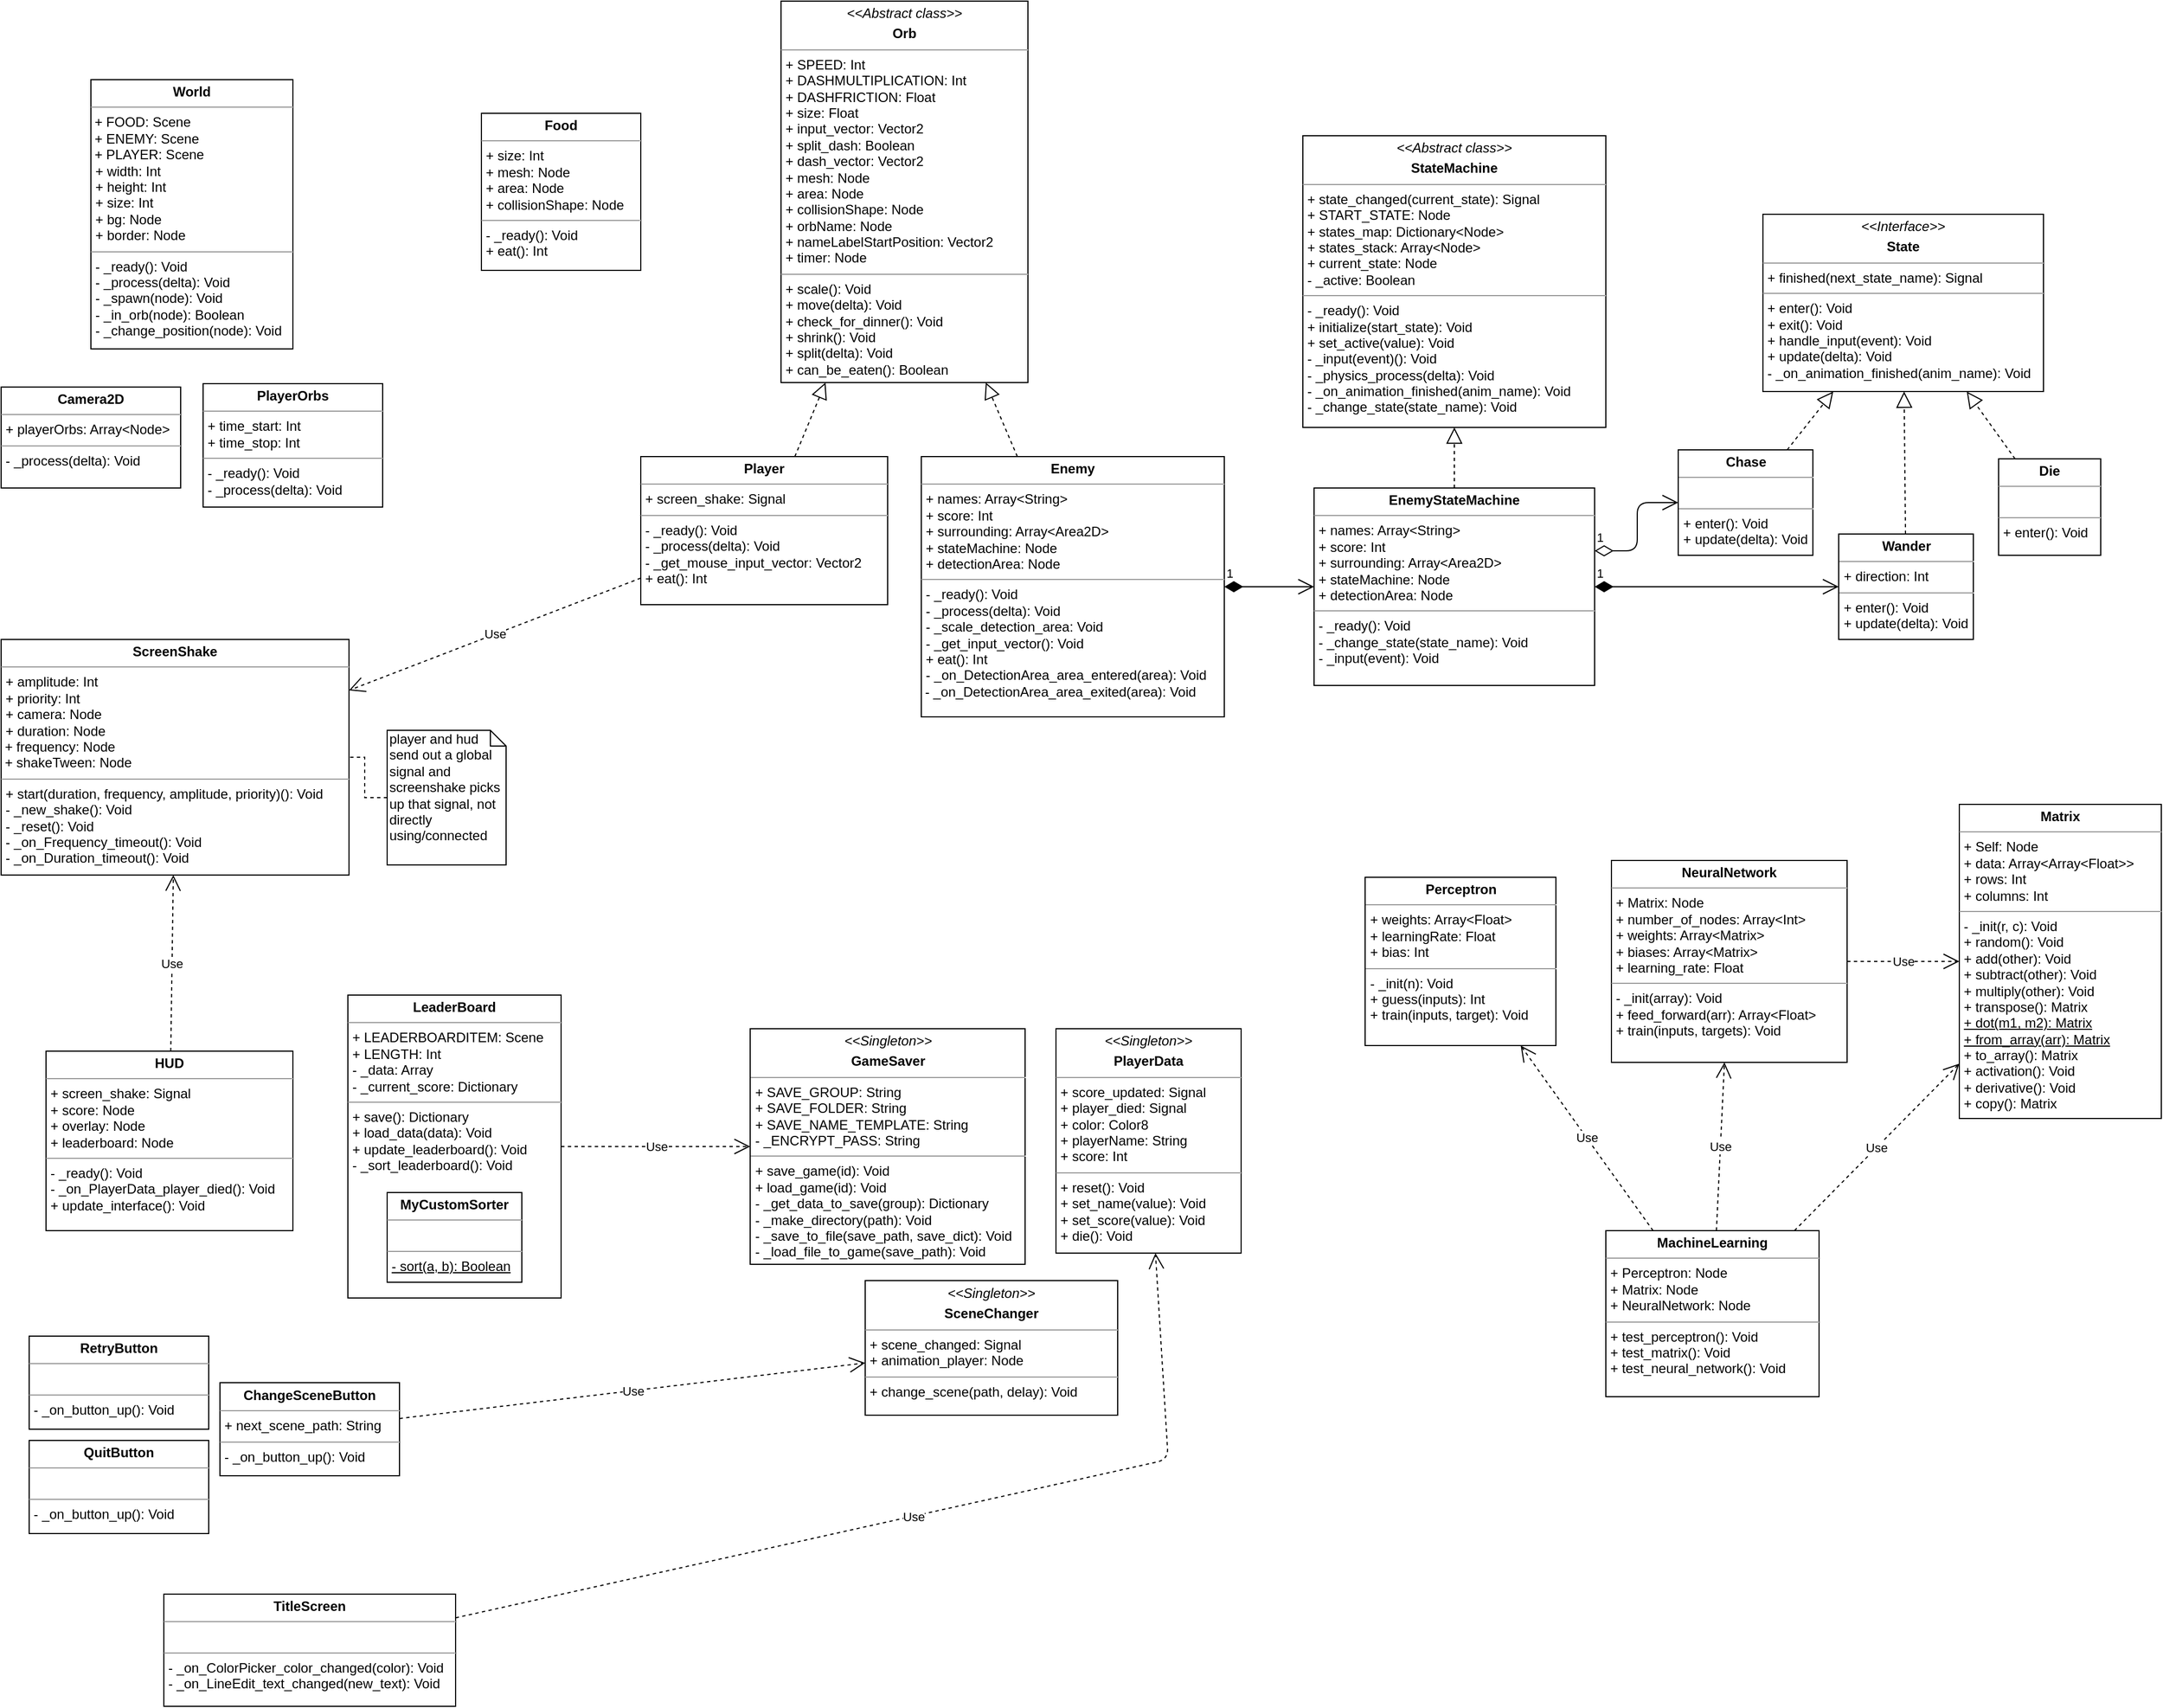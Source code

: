 <mxfile version="12.2.2" type="device" pages="1"><diagram id="IN8xZFgwWTPJolqiXsNU" name="Page-1"><mxGraphModel dx="2277" dy="1347" grid="1" gridSize="10" guides="1" tooltips="1" connect="1" arrows="1" fold="1" page="1" pageScale="1" pageWidth="1169" pageHeight="827" math="0" shadow="0"><root><mxCell id="0"/><mxCell id="1" parent="0"/><mxCell id="tmH1MmH52eTB739mXCT8-19" value="&lt;p style=&quot;margin: 0px ; margin-top: 4px ; text-align: center&quot;&gt;&lt;i&gt;&amp;lt;&amp;lt;Abstract class&amp;gt;&amp;gt;&lt;/i&gt;&lt;b&gt;&lt;br&gt;&lt;/b&gt;&lt;/p&gt;&lt;p style=&quot;margin: 0px ; margin-top: 4px ; text-align: center&quot;&gt;&lt;b&gt;Orb&lt;/b&gt;&lt;/p&gt;&lt;hr size=&quot;1&quot;&gt;&lt;p style=&quot;margin: 0px ; margin-left: 4px&quot;&gt;+ SPEED: Int&lt;/p&gt;&lt;p style=&quot;margin: 0px ; margin-left: 4px&quot;&gt;+ DASHMULTIPLICATION: Int&lt;br&gt;&lt;/p&gt;&lt;p style=&quot;margin: 0px ; margin-left: 4px&quot;&gt;+ DASHFRICTION: Float&lt;br&gt;&lt;/p&gt;&lt;p style=&quot;margin: 0px ; margin-left: 4px&quot;&gt;+ size: Float&lt;br&gt;&lt;/p&gt;&lt;p style=&quot;margin: 0px ; margin-left: 4px&quot;&gt;+ input_vector: Vector2&lt;br&gt;&lt;/p&gt;&lt;p style=&quot;margin: 0px ; margin-left: 4px&quot;&gt;+ split_dash: Boolean&lt;br&gt;&lt;/p&gt;&lt;p style=&quot;margin: 0px ; margin-left: 4px&quot;&gt;+ dash_vector: Vector2&lt;/p&gt;&lt;p style=&quot;margin: 0px ; margin-left: 4px&quot;&gt;&lt;span&gt;+ mesh: Node&lt;/span&gt;&lt;/p&gt;&lt;p style=&quot;margin: 0px ; margin-left: 4px&quot;&gt;+ area: Node&lt;span&gt;&lt;br&gt;&lt;/span&gt;&lt;/p&gt;&lt;p style=&quot;margin: 0px ; margin-left: 4px&quot;&gt;+ collisionShape: Node&lt;br&gt;&lt;/p&gt;&lt;p style=&quot;margin: 0px ; margin-left: 4px&quot;&gt;+ orbName: Node&lt;br&gt;&lt;/p&gt;&lt;p style=&quot;margin: 0px ; margin-left: 4px&quot;&gt;+ nameLabelStartPosition: Vector2&lt;br&gt;&lt;/p&gt;&lt;p style=&quot;margin: 0px ; margin-left: 4px&quot;&gt;+ timer: Node&lt;/p&gt;&lt;hr size=&quot;1&quot;&gt;&lt;p style=&quot;margin: 0px ; margin-left: 4px&quot;&gt;+ scale(): Void&lt;/p&gt;&lt;p style=&quot;margin: 0px ; margin-left: 4px&quot;&gt;+ move(delta): Void&lt;br&gt;&lt;/p&gt;&lt;p style=&quot;margin: 0px ; margin-left: 4px&quot;&gt;+ check_for_dinner(): Void&lt;br&gt;&lt;/p&gt;&lt;p style=&quot;margin: 0px ; margin-left: 4px&quot;&gt;+ shrink(): Void&lt;br&gt;&lt;/p&gt;&lt;p style=&quot;margin: 0px ; margin-left: 4px&quot;&gt;+ split(delta): Void&lt;br&gt;&lt;/p&gt;&lt;p style=&quot;margin: 0px ; margin-left: 4px&quot;&gt;+ can_be_eaten(): Boolean&lt;br&gt;&lt;/p&gt;" style="verticalAlign=top;align=left;overflow=fill;fontSize=12;fontFamily=Helvetica;html=1;fillColor=#ffffff;" vertex="1" parent="1"><mxGeometry x="725" y="40" width="220" height="340" as="geometry"/></mxCell><mxCell id="tmH1MmH52eTB739mXCT8-20" value="&lt;p style=&quot;margin: 0px ; margin-top: 4px ; text-align: center&quot;&gt;&lt;b&gt;Enemy&lt;/b&gt;&lt;/p&gt;&lt;hr size=&quot;1&quot;&gt;&lt;p style=&quot;margin: 0px ; margin-left: 4px&quot;&gt;+ names: Array&amp;lt;String&amp;gt;&lt;/p&gt;&lt;p style=&quot;margin: 0px ; margin-left: 4px&quot;&gt;+ score: Int&lt;/p&gt;&lt;p style=&quot;margin: 0px ; margin-left: 4px&quot;&gt;+ surrounding: Array&amp;lt;Area2D&amp;gt;&lt;/p&gt;&lt;p style=&quot;margin: 0px ; margin-left: 4px&quot;&gt;+ stateMachine: Node&lt;/p&gt;&lt;p style=&quot;margin: 0px ; margin-left: 4px&quot;&gt;+ detectionArea: Node&lt;/p&gt;&lt;hr size=&quot;1&quot;&gt;&lt;p style=&quot;margin: 0px 0px 0px 4px&quot;&gt;- _ready(): Void&lt;/p&gt;&lt;p style=&quot;margin: 0px 0px 0px 4px&quot;&gt;- _process(delta): Void&lt;/p&gt;&lt;p style=&quot;margin: 0px 0px 0px 4px&quot;&gt;-&amp;nbsp;_scale_detection_area: Void&lt;/p&gt;&lt;p style=&quot;margin: 0px 0px 0px 4px&quot;&gt;- _get_input_vector(): Void&lt;/p&gt;&lt;p style=&quot;margin: 0px 0px 0px 4px&quot;&gt;+ eat(): Int&lt;br&gt;&lt;/p&gt;&lt;p style=&quot;margin: 0px 0px 0px 4px&quot;&gt;-&amp;nbsp;_on_DetectionArea_area_entered(area): Void&lt;/p&gt;&amp;nbsp;-&amp;nbsp;_on_DetectionArea_area_exited(area): Void" style="verticalAlign=top;align=left;overflow=fill;fontSize=12;fontFamily=Helvetica;html=1;fillColor=#ffffff;" vertex="1" parent="1"><mxGeometry x="850" y="446" width="270" height="232" as="geometry"/></mxCell><mxCell id="tmH1MmH52eTB739mXCT8-21" value="&lt;p style=&quot;margin: 0px ; margin-top: 4px ; text-align: center&quot;&gt;&lt;b&gt;Player&lt;/b&gt;&lt;/p&gt;&lt;hr size=&quot;1&quot;&gt;&lt;p style=&quot;margin: 0px ; margin-left: 4px&quot;&gt;+ screen_shake: Signal&lt;br&gt;&lt;/p&gt;&lt;hr size=&quot;1&quot;&gt;&lt;p style=&quot;margin: 0px 0px 0px 4px&quot;&gt;- _ready(): Void&lt;/p&gt;&lt;p style=&quot;margin: 0px 0px 0px 4px&quot;&gt;- _process(delta): Void&lt;/p&gt;&lt;p style=&quot;margin: 0px 0px 0px 4px&quot;&gt;-&amp;nbsp;_get_mouse_input_vector: Vector2&lt;/p&gt;&lt;p style=&quot;margin: 0px 0px 0px 4px&quot;&gt;+ eat(): Int&lt;/p&gt;" style="verticalAlign=top;align=left;overflow=fill;fontSize=12;fontFamily=Helvetica;html=1;fillColor=#ffffff;" vertex="1" parent="1"><mxGeometry x="600" y="446" width="220" height="132" as="geometry"/></mxCell><mxCell id="tmH1MmH52eTB739mXCT8-22" value="&lt;p style=&quot;margin: 0px ; margin-top: 4px ; text-align: center&quot;&gt;&lt;b&gt;PlayerOrbs&lt;/b&gt;&lt;/p&gt;&lt;hr size=&quot;1&quot;&gt;&lt;p style=&quot;margin: 0px ; margin-left: 4px&quot;&gt;+ time_start: Int&lt;/p&gt;&lt;p style=&quot;margin: 0px ; margin-left: 4px&quot;&gt;+ time_stop: Int&lt;br&gt;&lt;/p&gt;&lt;hr size=&quot;1&quot;&gt;&lt;p style=&quot;margin: 0px 0px 0px 4px&quot;&gt;- _ready(): Void&lt;/p&gt;&lt;p style=&quot;margin: 0px 0px 0px 4px&quot;&gt;- _process(delta): Void&lt;/p&gt;" style="verticalAlign=top;align=left;overflow=fill;fontSize=12;fontFamily=Helvetica;html=1;fillColor=#ffffff;" vertex="1" parent="1"><mxGeometry x="210" y="381" width="160" height="110" as="geometry"/></mxCell><mxCell id="tmH1MmH52eTB739mXCT8-23" value="&lt;p style=&quot;margin: 0px ; margin-top: 4px ; text-align: center&quot;&gt;&lt;b&gt;World&lt;/b&gt;&lt;/p&gt;&lt;hr size=&quot;1&quot;&gt;&amp;nbsp;+ FOOD: Scene&lt;br&gt;&amp;nbsp;+ ENEMY: Scene&lt;br&gt;&amp;nbsp;+ PLAYER: Scene&lt;br&gt;&lt;p style=&quot;margin: 0px ; margin-left: 4px&quot;&gt;+ width: Int&lt;/p&gt;&lt;p style=&quot;margin: 0px ; margin-left: 4px&quot;&gt;+ height: Int&lt;br&gt;&lt;/p&gt;&lt;p style=&quot;margin: 0px ; margin-left: 4px&quot;&gt;+ size: Int&lt;br&gt;&lt;/p&gt;&lt;p style=&quot;margin: 0px ; margin-left: 4px&quot;&gt;+ bg: Node&lt;/p&gt;&lt;p style=&quot;margin: 0px ; margin-left: 4px&quot;&gt;+ border: Node&lt;br&gt;&lt;/p&gt;&lt;hr size=&quot;1&quot;&gt;&lt;p style=&quot;margin: 0px ; margin-left: 4px&quot;&gt;- _ready(): Void&lt;/p&gt;&lt;p style=&quot;margin: 0px ; margin-left: 4px&quot;&gt;- _process(delta): Void&lt;br&gt;&lt;/p&gt;&lt;p style=&quot;margin: 0px ; margin-left: 4px&quot;&gt;- _spawn(node): Void&lt;br&gt;&lt;/p&gt;&lt;p style=&quot;margin: 0px ; margin-left: 4px&quot;&gt;- _in_orb(node): Boolean&lt;br&gt;&lt;/p&gt;&lt;p style=&quot;margin: 0px ; margin-left: 4px&quot;&gt;- _change_position(node): Void&lt;br&gt;&lt;/p&gt;" style="verticalAlign=top;align=left;overflow=fill;fontSize=12;fontFamily=Helvetica;html=1;fillColor=#ffffff;" vertex="1" parent="1"><mxGeometry x="110" y="110" width="180" height="240" as="geometry"/></mxCell><mxCell id="tmH1MmH52eTB739mXCT8-24" value="&lt;p style=&quot;margin: 0px ; margin-top: 4px ; text-align: center&quot;&gt;&lt;b&gt;Food&lt;/b&gt;&lt;/p&gt;&lt;hr size=&quot;1&quot;&gt;&lt;p style=&quot;margin: 0px ; margin-left: 4px&quot;&gt;+ size: Int&lt;/p&gt;&lt;p style=&quot;margin: 0px ; margin-left: 4px&quot;&gt;+ mesh: Node&lt;/p&gt;&lt;p style=&quot;margin: 0px ; margin-left: 4px&quot;&gt;+ area: Node&lt;br&gt;&lt;/p&gt;&lt;p style=&quot;margin: 0px ; margin-left: 4px&quot;&gt;+ collisionShape: Node&lt;br&gt;&lt;/p&gt;&lt;hr size=&quot;1&quot;&gt;&lt;p style=&quot;margin: 0px ; margin-left: 4px&quot;&gt;- _ready(): Void&lt;/p&gt;&lt;p style=&quot;margin: 0px ; margin-left: 4px&quot;&gt;+ eat(): Int&lt;/p&gt;" style="verticalAlign=top;align=left;overflow=fill;fontSize=12;fontFamily=Helvetica;html=1;fillColor=#ffffff;" vertex="1" parent="1"><mxGeometry x="458" y="140" width="142" height="140" as="geometry"/></mxCell><mxCell id="tmH1MmH52eTB739mXCT8-25" value="&lt;p style=&quot;margin: 0px ; margin-top: 4px ; text-align: center&quot;&gt;&lt;b&gt;Camera2D&lt;/b&gt;&lt;/p&gt;&lt;hr size=&quot;1&quot;&gt;&lt;p style=&quot;margin: 0px ; margin-left: 4px&quot;&gt;+ playerOrbs: Array&amp;lt;Node&amp;gt;&lt;/p&gt;&lt;hr size=&quot;1&quot;&gt;&lt;p style=&quot;margin: 0px ; margin-left: 4px&quot;&gt;- _process(delta): Void&lt;br&gt;&lt;/p&gt;" style="verticalAlign=top;align=left;overflow=fill;fontSize=12;fontFamily=Helvetica;html=1;fillColor=#ffffff;" vertex="1" parent="1"><mxGeometry x="30" y="384" width="160" height="90" as="geometry"/></mxCell><mxCell id="tmH1MmH52eTB739mXCT8-26" value="&lt;p style=&quot;margin: 0px ; margin-top: 4px ; text-align: center&quot;&gt;&lt;b&gt;HUD&lt;/b&gt;&lt;/p&gt;&lt;hr size=&quot;1&quot;&gt;&lt;p style=&quot;margin: 0px ; margin-left: 4px&quot;&gt;+ screen_shake: Signal&lt;/p&gt;&lt;p style=&quot;margin: 0px ; margin-left: 4px&quot;&gt;+ score: Node&lt;/p&gt;&lt;p style=&quot;margin: 0px ; margin-left: 4px&quot;&gt;+ overlay: Node&lt;br&gt;&lt;/p&gt;&lt;p style=&quot;margin: 0px ; margin-left: 4px&quot;&gt;+ leaderboard: Node&lt;br&gt;&lt;/p&gt;&lt;hr size=&quot;1&quot;&gt;&lt;p style=&quot;margin: 0px 0px 0px 4px&quot;&gt;- _ready(): Void&lt;/p&gt;&lt;p style=&quot;margin: 0px 0px 0px 4px&quot;&gt;- _on_PlayerData_player_died(): Void&lt;/p&gt;&lt;p style=&quot;margin: 0px 0px 0px 4px&quot;&gt;+ update_interface(): Void&lt;br&gt;&lt;/p&gt;" style="verticalAlign=top;align=left;overflow=fill;fontSize=12;fontFamily=Helvetica;html=1;fillColor=#ffffff;" vertex="1" parent="1"><mxGeometry x="70" y="976" width="220" height="160" as="geometry"/></mxCell><mxCell id="tmH1MmH52eTB739mXCT8-27" value="&lt;p style=&quot;margin: 0px ; margin-top: 4px ; text-align: center&quot;&gt;&lt;b&gt;TitleScreen&lt;/b&gt;&lt;/p&gt;&lt;hr size=&quot;1&quot;&gt;&lt;p style=&quot;margin: 0px ; margin-left: 4px&quot;&gt;&lt;br&gt;&lt;/p&gt;&lt;hr size=&quot;1&quot;&gt;&lt;p style=&quot;margin: 0px 0px 0px 4px&quot;&gt;- _on_ColorPicker_color_changed(color): Void&lt;/p&gt;&lt;p style=&quot;margin: 0px 0px 0px 4px&quot;&gt;- _on_LineEdit_text_changed(new_text): Void&lt;/p&gt;" style="verticalAlign=top;align=left;overflow=fill;fontSize=12;fontFamily=Helvetica;html=1;fillColor=#ffffff;" vertex="1" parent="1"><mxGeometry x="175" y="1460" width="260" height="100" as="geometry"/></mxCell><mxCell id="tmH1MmH52eTB739mXCT8-28" value="&lt;p style=&quot;margin: 0px ; margin-top: 4px ; text-align: center&quot;&gt;&lt;b&gt;ScreenShake&lt;/b&gt;&lt;br&gt;&lt;/p&gt;&lt;hr size=&quot;1&quot;&gt;&lt;p style=&quot;margin: 0px ; margin-left: 4px&quot;&gt;+ amplitude: Int&lt;/p&gt;&lt;p style=&quot;margin: 0px ; margin-left: 4px&quot;&gt;+ priority: Int&lt;/p&gt;&lt;p style=&quot;margin: 0px ; margin-left: 4px&quot;&gt;+ camera: Node&lt;br&gt;&lt;/p&gt;&lt;p style=&quot;margin: 0px ; margin-left: 4px&quot;&gt;+ duration: Node&lt;br&gt;&lt;/p&gt;&amp;nbsp;+ frequency: Node&lt;br&gt;&amp;nbsp;+ shakeTween: Node&lt;br&gt;&lt;hr size=&quot;1&quot;&gt;&lt;p style=&quot;margin: 0px 0px 0px 4px&quot;&gt;+ start(duration, frequency, amplitude, priority)(): Void&lt;/p&gt;&lt;p style=&quot;margin: 0px 0px 0px 4px&quot;&gt;- _new_shake(): Void&lt;/p&gt;&lt;p style=&quot;margin: 0px 0px 0px 4px&quot;&gt;- _reset(): Void&lt;br&gt;&lt;/p&gt;&lt;p style=&quot;margin: 0px 0px 0px 4px&quot;&gt;- _on_Frequency_timeout(): Void&lt;br&gt;&lt;/p&gt;&lt;p style=&quot;margin: 0px 0px 0px 4px&quot;&gt;- _on_Duration_timeout(): Void&lt;br&gt;&lt;/p&gt;" style="verticalAlign=top;align=left;overflow=fill;fontSize=12;fontFamily=Helvetica;html=1;fillColor=#ffffff;" vertex="1" parent="1"><mxGeometry x="30" y="609" width="310" height="210" as="geometry"/></mxCell><mxCell id="tmH1MmH52eTB739mXCT8-29" value="&lt;p style=&quot;margin: 0px ; margin-top: 4px ; text-align: center&quot;&gt;&lt;b&gt;LeaderBoard&lt;/b&gt;&lt;/p&gt;&lt;hr size=&quot;1&quot;&gt;&lt;p style=&quot;margin: 0px ; margin-left: 4px&quot;&gt;+ LEADERBOARDITEM: Scene&lt;/p&gt;&lt;p style=&quot;margin: 0px ; margin-left: 4px&quot;&gt;+ LENGTH: Int&lt;/p&gt;&lt;p style=&quot;margin: 0px ; margin-left: 4px&quot;&gt;- _data: Array&lt;br&gt;&lt;/p&gt;&lt;p style=&quot;margin: 0px ; margin-left: 4px&quot;&gt;- _current_score: Dictionary&lt;br&gt;&lt;/p&gt;&lt;hr size=&quot;1&quot;&gt;&lt;p style=&quot;margin: 0px 0px 0px 4px&quot;&gt;+ save(): Dictionary&lt;/p&gt;&lt;p style=&quot;margin: 0px 0px 0px 4px&quot;&gt;+ load_data(data): Void&lt;/p&gt;&lt;p style=&quot;margin: 0px 0px 0px 4px&quot;&gt;+ update_leaderboard(): Void&lt;br&gt;&lt;/p&gt;&lt;p style=&quot;margin: 0px 0px 0px 4px&quot;&gt;- _sort_leaderboard(): Void&lt;/p&gt;" style="verticalAlign=top;align=left;overflow=fill;fontSize=12;fontFamily=Helvetica;html=1;fillColor=#ffffff;" vertex="1" parent="1"><mxGeometry x="339" y="926" width="190" height="270" as="geometry"/></mxCell><mxCell id="tmH1MmH52eTB739mXCT8-30" value="&lt;p style=&quot;margin: 0px ; margin-top: 4px ; text-align: center&quot;&gt;&lt;b&gt;MyCustomSorter&lt;/b&gt;&lt;br&gt;&lt;/p&gt;&lt;hr size=&quot;1&quot;&gt;&lt;p style=&quot;margin: 0px ; margin-left: 4px&quot;&gt;&lt;br&gt;&lt;/p&gt;&lt;hr size=&quot;1&quot;&gt;&lt;p style=&quot;margin: 0px 0px 0px 4px&quot;&gt;&lt;u&gt;- sort(a, b): Boolean&lt;/u&gt;&lt;/p&gt;" style="verticalAlign=top;align=left;overflow=fill;fontSize=12;fontFamily=Helvetica;html=1;fillColor=#ffffff;" vertex="1" parent="1"><mxGeometry x="374" y="1102" width="120" height="80" as="geometry"/></mxCell><mxCell id="tmH1MmH52eTB739mXCT8-31" value="&lt;p style=&quot;margin: 0px ; margin-top: 4px ; text-align: center&quot;&gt;&lt;b&gt;RetryButton&lt;/b&gt;&lt;/p&gt;&lt;hr size=&quot;1&quot;&gt;&lt;p style=&quot;margin: 0px ; margin-left: 4px&quot;&gt;&lt;br&gt;&lt;/p&gt;&lt;hr size=&quot;1&quot;&gt;&lt;p style=&quot;margin: 0px 0px 0px 4px&quot;&gt;- _on_button_up(): Void&lt;br&gt;&lt;/p&gt;" style="verticalAlign=top;align=left;overflow=fill;fontSize=12;fontFamily=Helvetica;html=1;fillColor=#ffffff;" vertex="1" parent="1"><mxGeometry x="55" y="1230" width="160" height="83" as="geometry"/></mxCell><mxCell id="tmH1MmH52eTB739mXCT8-32" value="&lt;p style=&quot;margin: 0px ; margin-top: 4px ; text-align: center&quot;&gt;&lt;b&gt;Quit&lt;/b&gt;&lt;b&gt;Button&lt;/b&gt;&lt;/p&gt;&lt;hr size=&quot;1&quot;&gt;&lt;p style=&quot;margin: 0px ; margin-left: 4px&quot;&gt;&lt;br&gt;&lt;/p&gt;&lt;hr size=&quot;1&quot;&gt;&lt;p style=&quot;margin: 0px 0px 0px 4px&quot;&gt;- _on_button_up(): Void&lt;br&gt;&lt;/p&gt;" style="verticalAlign=top;align=left;overflow=fill;fontSize=12;fontFamily=Helvetica;html=1;fillColor=#ffffff;" vertex="1" parent="1"><mxGeometry x="55" y="1323" width="160" height="83" as="geometry"/></mxCell><mxCell id="tmH1MmH52eTB739mXCT8-33" value="&lt;p style=&quot;margin: 0px ; margin-top: 4px ; text-align: center&quot;&gt;&lt;b&gt;ChangeScene&lt;/b&gt;&lt;b&gt;Button&lt;/b&gt;&lt;/p&gt;&lt;hr size=&quot;1&quot;&gt;&lt;p style=&quot;margin: 0px ; margin-left: 4px&quot;&gt;+&amp;nbsp;next_scene_path: String&lt;/p&gt;&lt;hr size=&quot;1&quot;&gt;&lt;p style=&quot;margin: 0px 0px 0px 4px&quot;&gt;- _on_button_up(): Void&lt;br&gt;&lt;/p&gt;" style="verticalAlign=top;align=left;overflow=fill;fontSize=12;fontFamily=Helvetica;html=1;fillColor=#ffffff;" vertex="1" parent="1"><mxGeometry x="225" y="1271.5" width="160" height="83" as="geometry"/></mxCell><mxCell id="tmH1MmH52eTB739mXCT8-34" value="&lt;p style=&quot;margin: 0px ; margin-top: 4px ; text-align: center&quot;&gt;&lt;b&gt;EnemyStateMachine&lt;/b&gt;&lt;/p&gt;&lt;hr size=&quot;1&quot;&gt;&lt;p style=&quot;margin: 0px ; margin-left: 4px&quot;&gt;+ names: Array&amp;lt;String&amp;gt;&lt;/p&gt;&lt;p style=&quot;margin: 0px ; margin-left: 4px&quot;&gt;+ score: Int&lt;/p&gt;&lt;p style=&quot;margin: 0px ; margin-left: 4px&quot;&gt;+ surrounding: Array&amp;lt;Area2D&amp;gt;&lt;/p&gt;&lt;p style=&quot;margin: 0px ; margin-left: 4px&quot;&gt;+ stateMachine: Node&lt;/p&gt;&lt;p style=&quot;margin: 0px ; margin-left: 4px&quot;&gt;+ detectionArea: Node&lt;/p&gt;&lt;hr size=&quot;1&quot;&gt;&lt;p style=&quot;margin: 0px 0px 0px 4px&quot;&gt;- _ready(): Void&lt;/p&gt;&lt;p style=&quot;margin: 0px 0px 0px 4px&quot;&gt;- _change_state(state_name): Void&lt;/p&gt;&lt;p style=&quot;margin: 0px 0px 0px 4px&quot;&gt;-&amp;nbsp;_input(event): Void&lt;/p&gt;" style="verticalAlign=top;align=left;overflow=fill;fontSize=12;fontFamily=Helvetica;html=1;fillColor=#ffffff;" vertex="1" parent="1"><mxGeometry x="1200" y="474" width="250" height="176" as="geometry"/></mxCell><mxCell id="tmH1MmH52eTB739mXCT8-35" value="&lt;p style=&quot;margin: 0px ; margin-top: 4px ; text-align: center&quot;&gt;&lt;b&gt;Chase&lt;/b&gt;&lt;/p&gt;&lt;hr size=&quot;1&quot;&gt;&lt;p style=&quot;margin: 0px ; margin-left: 4px&quot;&gt;&lt;br&gt;&lt;/p&gt;&lt;hr size=&quot;1&quot;&gt;&lt;p style=&quot;margin: 0px 0px 0px 4px&quot;&gt;+ enter(): Void&lt;/p&gt;&lt;p style=&quot;margin: 0px 0px 0px 4px&quot;&gt;+ update(delta): Void&lt;br&gt;&lt;/p&gt;" style="verticalAlign=top;align=left;overflow=fill;fontSize=12;fontFamily=Helvetica;html=1;fillColor=#ffffff;" vertex="1" parent="1"><mxGeometry x="1524.5" y="440" width="120" height="94" as="geometry"/></mxCell><mxCell id="tmH1MmH52eTB739mXCT8-36" value="&lt;p style=&quot;margin: 0px ; margin-top: 4px ; text-align: center&quot;&gt;&lt;b&gt;Wander&lt;/b&gt;&lt;/p&gt;&lt;hr size=&quot;1&quot;&gt;&lt;p style=&quot;margin: 0px ; margin-left: 4px&quot;&gt;+ direction: Int&lt;/p&gt;&lt;hr size=&quot;1&quot;&gt;&lt;p style=&quot;margin: 0px 0px 0px 4px&quot;&gt;+ enter(): Void&lt;/p&gt;&lt;p style=&quot;margin: 0px 0px 0px 4px&quot;&gt;+ update(delta): Void&lt;br&gt;&lt;/p&gt;" style="verticalAlign=top;align=left;overflow=fill;fontSize=12;fontFamily=Helvetica;html=1;fillColor=#ffffff;" vertex="1" parent="1"><mxGeometry x="1667.5" y="515" width="120" height="94" as="geometry"/></mxCell><mxCell id="tmH1MmH52eTB739mXCT8-37" value="&lt;p style=&quot;margin: 0px ; margin-top: 4px ; text-align: center&quot;&gt;&lt;b&gt;Die&lt;/b&gt;&lt;/p&gt;&lt;hr size=&quot;1&quot;&gt;&lt;p style=&quot;margin: 0px ; margin-left: 4px&quot;&gt;&lt;br&gt;&lt;/p&gt;&lt;hr size=&quot;1&quot;&gt;&lt;p style=&quot;margin: 0px 0px 0px 4px&quot;&gt;+ enter(): Void&lt;/p&gt;" style="verticalAlign=top;align=left;overflow=fill;fontSize=12;fontFamily=Helvetica;html=1;fillColor=#ffffff;" vertex="1" parent="1"><mxGeometry x="1810" y="448" width="91" height="86" as="geometry"/></mxCell><mxCell id="tmH1MmH52eTB739mXCT8-38" value="&lt;p style=&quot;margin: 4px 0px 0px ; text-align: center&quot;&gt;&lt;i&gt;&amp;lt;&amp;lt;Abstract class&amp;gt;&amp;gt;&lt;/i&gt;&lt;b&gt;&lt;br&gt;&lt;/b&gt;&lt;/p&gt;&lt;p style=&quot;margin: 0px ; margin-top: 4px ; text-align: center&quot;&gt;&lt;b&gt;StateMachine&lt;/b&gt;&lt;br&gt;&lt;/p&gt;&lt;hr size=&quot;1&quot;&gt;&lt;p style=&quot;margin: 0px ; margin-left: 4px&quot;&gt;+ state_changed(current_state): Signal&lt;/p&gt;&lt;p style=&quot;margin: 0px ; margin-left: 4px&quot;&gt;+ START_STATE: Node&lt;/p&gt;&lt;p style=&quot;margin: 0px ; margin-left: 4px&quot;&gt;+ states_map: Dictionary&amp;lt;Node&amp;gt;&lt;/p&gt;&lt;p style=&quot;margin: 0px ; margin-left: 4px&quot;&gt;+ states_stack: Array&amp;lt;Node&amp;gt;&lt;/p&gt;&lt;p style=&quot;margin: 0px ; margin-left: 4px&quot;&gt;+ current_state: Node&lt;/p&gt;&lt;p style=&quot;margin: 0px ; margin-left: 4px&quot;&gt;- _active: Boolean&lt;/p&gt;&lt;hr size=&quot;1&quot;&gt;&lt;p style=&quot;margin: 0px 0px 0px 4px&quot;&gt;- _ready(): Void&lt;/p&gt;&lt;p style=&quot;margin: 0px 0px 0px 4px&quot;&gt;+ initialize(start_state): Void&lt;/p&gt;&lt;p style=&quot;margin: 0px 0px 0px 4px&quot;&gt;+ set_active(value): Void&lt;/p&gt;&lt;p style=&quot;margin: 0px 0px 0px 4px&quot;&gt;- _input(event)(): Void&lt;/p&gt;&lt;p style=&quot;margin: 0px 0px 0px 4px&quot;&gt;-&amp;nbsp;_physics_process(delta): Void&lt;/p&gt;&lt;p style=&quot;margin: 0px 0px 0px 4px&quot;&gt;- _on_animation_finished(anim_name): Void&lt;br&gt;&lt;/p&gt;&lt;p style=&quot;margin: 0px 0px 0px 4px&quot;&gt;-&amp;nbsp;_change_state(state_name): Void&lt;/p&gt;" style="verticalAlign=top;align=left;overflow=fill;fontSize=12;fontFamily=Helvetica;html=1;fillColor=#ffffff;" vertex="1" parent="1"><mxGeometry x="1190" y="160" width="270" height="260" as="geometry"/></mxCell><mxCell id="tmH1MmH52eTB739mXCT8-39" value="&lt;p style=&quot;margin: 0px ; margin-top: 4px ; text-align: center&quot;&gt;&lt;i&gt;&amp;lt;&amp;lt;Interface&amp;gt;&amp;gt;&lt;/i&gt;&lt;b&gt;&lt;br&gt;&lt;/b&gt;&lt;/p&gt;&lt;p style=&quot;margin: 0px ; margin-top: 4px ; text-align: center&quot;&gt;&lt;b&gt;State&lt;/b&gt;&lt;/p&gt;&lt;hr size=&quot;1&quot;&gt;&lt;p style=&quot;margin: 0px ; margin-left: 4px&quot;&gt;+ finished(next_state_name): Signal&lt;/p&gt;&lt;hr size=&quot;1&quot;&gt;&lt;p style=&quot;margin: 0px 0px 0px 4px&quot;&gt;+ enter(): Void&lt;/p&gt;&lt;p style=&quot;margin: 0px 0px 0px 4px&quot;&gt;+ exit(): Void&lt;/p&gt;&lt;p style=&quot;margin: 0px 0px 0px 4px&quot;&gt;+ handle_input(event): Void&lt;br&gt;&lt;/p&gt;&lt;p style=&quot;margin: 0px 0px 0px 4px&quot;&gt;+ update(delta): Void&lt;br&gt;&lt;/p&gt;&lt;p style=&quot;margin: 0px 0px 0px 4px&quot;&gt;- _on_animation_finished(anim_name): Void&lt;br&gt;&lt;/p&gt;" style="verticalAlign=top;align=left;overflow=fill;fontSize=12;fontFamily=Helvetica;html=1;fillColor=#ffffff;" vertex="1" parent="1"><mxGeometry x="1600" y="230" width="250" height="158" as="geometry"/></mxCell><mxCell id="tmH1MmH52eTB739mXCT8-40" value="&lt;p style=&quot;margin: 0px ; margin-top: 4px ; text-align: center&quot;&gt;&lt;b&gt;Perceptron&lt;/b&gt;&lt;/p&gt;&lt;hr size=&quot;1&quot;&gt;&lt;p style=&quot;margin: 0px ; margin-left: 4px&quot;&gt;+ weights: Array&amp;lt;Float&amp;gt;&lt;/p&gt;&lt;p style=&quot;margin: 0px ; margin-left: 4px&quot;&gt;+ learningRate: Float&lt;/p&gt;&lt;p style=&quot;margin: 0px ; margin-left: 4px&quot;&gt;+ bias: Int&lt;br&gt;&lt;/p&gt;&lt;hr size=&quot;1&quot;&gt;&lt;p style=&quot;margin: 0px 0px 0px 4px&quot;&gt;- _init(n): Void&lt;/p&gt;&lt;p style=&quot;margin: 0px 0px 0px 4px&quot;&gt;+&amp;nbsp;guess(inputs): Int&lt;/p&gt;&lt;p style=&quot;margin: 0px 0px 0px 4px&quot;&gt;+ train(inputs, target): Void&lt;/p&gt;" style="verticalAlign=top;align=left;overflow=fill;fontSize=12;fontFamily=Helvetica;html=1;fillColor=#ffffff;" vertex="1" parent="1"><mxGeometry x="1245.5" y="821" width="170" height="150" as="geometry"/></mxCell><mxCell id="tmH1MmH52eTB739mXCT8-41" value="&lt;p style=&quot;margin: 0px ; margin-top: 4px ; text-align: center&quot;&gt;&lt;b&gt;Matrix&lt;/b&gt;&lt;/p&gt;&lt;hr size=&quot;1&quot;&gt;&lt;p style=&quot;margin: 0px ; margin-left: 4px&quot;&gt;+ Self: Node&lt;/p&gt;&lt;p style=&quot;margin: 0px ; margin-left: 4px&quot;&gt;+ data: Array&amp;lt;Array&amp;lt;Float&amp;gt;&amp;gt;&lt;/p&gt;&lt;p style=&quot;margin: 0px ; margin-left: 4px&quot;&gt;+ rows: Int&lt;br&gt;&lt;/p&gt;&lt;p style=&quot;margin: 0px ; margin-left: 4px&quot;&gt;+ columns: Int&lt;/p&gt;&lt;hr size=&quot;1&quot;&gt;&lt;p style=&quot;margin: 0px 0px 0px 4px&quot;&gt;- _init(r, c): Void&lt;/p&gt;&lt;p style=&quot;margin: 0px 0px 0px 4px&quot;&gt;+&amp;nbsp;random(): Void&lt;/p&gt;&lt;p style=&quot;margin: 0px 0px 0px 4px&quot;&gt;+ add(other): Void&lt;/p&gt;&lt;p style=&quot;margin: 0px 0px 0px 4px&quot;&gt;+ subtract(other): Void&lt;br&gt;&lt;/p&gt;&lt;p style=&quot;margin: 0px 0px 0px 4px&quot;&gt;+ multiply(other): Void&lt;br&gt;&lt;/p&gt;&lt;p style=&quot;margin: 0px 0px 0px 4px&quot;&gt;+ transpose(): Matrix&lt;br&gt;&lt;/p&gt;&lt;p style=&quot;margin: 0px 0px 0px 4px&quot;&gt;&lt;u&gt;+ dot(m1, m2): Matrix&lt;/u&gt;&lt;br&gt;&lt;/p&gt;&lt;p style=&quot;margin: 0px 0px 0px 4px&quot;&gt;&lt;u&gt;+ from_array(arr): Matrix&lt;/u&gt;&lt;u&gt;&lt;br&gt;&lt;/u&gt;&lt;/p&gt;&lt;p style=&quot;margin: 0px 0px 0px 4px&quot;&gt;+ to_array(): Matrix&lt;br&gt;&lt;/p&gt;&lt;p style=&quot;margin: 0px 0px 0px 4px&quot;&gt;+&amp;nbsp;activation(): Void&lt;/p&gt;&lt;p style=&quot;margin: 0px 0px 0px 4px&quot;&gt;+ derivative(): Void&lt;/p&gt;&lt;p style=&quot;margin: 0px 0px 0px 4px&quot;&gt;+ copy(): Matrix&lt;/p&gt;&lt;p style=&quot;margin: 0px 0px 0px 4px&quot;&gt;&lt;br&gt;&lt;/p&gt;" style="verticalAlign=top;align=left;overflow=fill;fontSize=12;fontFamily=Helvetica;html=1;fillColor=#ffffff;" vertex="1" parent="1"><mxGeometry x="1775" y="756" width="180" height="280" as="geometry"/></mxCell><mxCell id="tmH1MmH52eTB739mXCT8-42" value="&lt;p style=&quot;margin: 0px ; margin-top: 4px ; text-align: center&quot;&gt;&lt;b&gt;NeuralNetwork&lt;/b&gt;&lt;/p&gt;&lt;hr size=&quot;1&quot;&gt;&lt;p style=&quot;margin: 0px ; margin-left: 4px&quot;&gt;+ Matrix: Node&lt;/p&gt;&lt;p style=&quot;margin: 0px ; margin-left: 4px&quot;&gt;+ number_of_nodes: Array&amp;lt;Int&amp;gt;&lt;/p&gt;&lt;p style=&quot;margin: 0px ; margin-left: 4px&quot;&gt;+ weights: Array&amp;lt;Matrix&amp;gt;&lt;br&gt;&lt;/p&gt;&lt;p style=&quot;margin: 0px ; margin-left: 4px&quot;&gt;+ biases: Array&amp;lt;Matrix&amp;gt;&lt;/p&gt;&lt;p style=&quot;margin: 0px ; margin-left: 4px&quot;&gt;+ learning_rate: Float&lt;/p&gt;&lt;hr size=&quot;1&quot;&gt;&lt;p style=&quot;margin: 0px 0px 0px 4px&quot;&gt;- _init(array): Void&lt;/p&gt;&lt;p style=&quot;margin: 0px 0px 0px 4px&quot;&gt;+&amp;nbsp;feed_forward(arr): Array&amp;lt;Float&amp;gt;&lt;/p&gt;&lt;p style=&quot;margin: 0px 0px 0px 4px&quot;&gt;+&amp;nbsp;train(inputs, targets): Void&lt;/p&gt;" style="verticalAlign=top;align=left;overflow=fill;fontSize=12;fontFamily=Helvetica;html=1;fillColor=#ffffff;" vertex="1" parent="1"><mxGeometry x="1465" y="806" width="210" height="180" as="geometry"/></mxCell><mxCell id="tmH1MmH52eTB739mXCT8-44" value="" style="endArrow=block;dashed=1;endFill=0;endSize=12;html=1;" edge="1" parent="1" source="tmH1MmH52eTB739mXCT8-34" target="tmH1MmH52eTB739mXCT8-38"><mxGeometry width="160" relative="1" as="geometry"><mxPoint x="1270" y="450" as="sourcePoint"/><mxPoint x="1430" y="450" as="targetPoint"/></mxGeometry></mxCell><mxCell id="tmH1MmH52eTB739mXCT8-45" value="" style="endArrow=block;dashed=1;endFill=0;endSize=12;html=1;" edge="1" parent="1" source="tmH1MmH52eTB739mXCT8-35" target="tmH1MmH52eTB739mXCT8-39"><mxGeometry width="160" relative="1" as="geometry"><mxPoint x="1600" y="501" as="sourcePoint"/><mxPoint x="1600" y="447" as="targetPoint"/></mxGeometry></mxCell><mxCell id="tmH1MmH52eTB739mXCT8-46" value="" style="endArrow=block;dashed=1;endFill=0;endSize=12;html=1;" edge="1" parent="1" source="tmH1MmH52eTB739mXCT8-36" target="tmH1MmH52eTB739mXCT8-39"><mxGeometry width="160" relative="1" as="geometry"><mxPoint x="1613.247" y="534" as="sourcePoint"/><mxPoint x="1669.634" y="420" as="targetPoint"/></mxGeometry></mxCell><mxCell id="tmH1MmH52eTB739mXCT8-47" value="" style="endArrow=block;dashed=1;endFill=0;endSize=12;html=1;" edge="1" parent="1" source="tmH1MmH52eTB739mXCT8-37" target="tmH1MmH52eTB739mXCT8-39"><mxGeometry width="160" relative="1" as="geometry"><mxPoint x="1623.247" y="544" as="sourcePoint"/><mxPoint x="1679.634" y="430" as="targetPoint"/></mxGeometry></mxCell><mxCell id="tmH1MmH52eTB739mXCT8-52" value="" style="endArrow=block;dashed=1;endFill=0;endSize=12;html=1;" edge="1" parent="1" source="tmH1MmH52eTB739mXCT8-21" target="tmH1MmH52eTB739mXCT8-19"><mxGeometry width="160" relative="1" as="geometry"><mxPoint x="1335" y="484" as="sourcePoint"/><mxPoint x="1335" y="430" as="targetPoint"/></mxGeometry></mxCell><mxCell id="tmH1MmH52eTB739mXCT8-53" value="" style="endArrow=block;dashed=1;endFill=0;endSize=12;html=1;" edge="1" parent="1" source="tmH1MmH52eTB739mXCT8-20" target="tmH1MmH52eTB739mXCT8-19"><mxGeometry width="160" relative="1" as="geometry"><mxPoint x="757.887" y="468" as="sourcePoint"/><mxPoint x="778.169" y="420" as="targetPoint"/></mxGeometry></mxCell><mxCell id="tmH1MmH52eTB739mXCT8-54" value="1" style="endArrow=open;html=1;endSize=12;startArrow=diamondThin;startSize=14;startFill=0;edgeStyle=orthogonalEdgeStyle;align=left;verticalAlign=bottom;" edge="1" parent="1" source="tmH1MmH52eTB739mXCT8-34" target="tmH1MmH52eTB739mXCT8-35"><mxGeometry x="-1" y="3" relative="1" as="geometry"><mxPoint x="1504.5" y="729.5" as="sourcePoint"/><mxPoint x="1664.5" y="729.5" as="targetPoint"/><Array as="points"><mxPoint x="1488" y="530"/><mxPoint x="1488" y="487"/></Array></mxGeometry></mxCell><mxCell id="tmH1MmH52eTB739mXCT8-55" value="1" style="endArrow=open;html=1;endSize=12;startArrow=diamondThin;startSize=14;startFill=1;edgeStyle=orthogonalEdgeStyle;align=left;verticalAlign=bottom;" edge="1" parent="1" source="tmH1MmH52eTB739mXCT8-34" target="tmH1MmH52eTB739mXCT8-36"><mxGeometry x="-1" y="3" relative="1" as="geometry"><mxPoint x="1460" y="572" as="sourcePoint"/><mxPoint x="1534.5" y="497" as="targetPoint"/></mxGeometry></mxCell><mxCell id="tmH1MmH52eTB739mXCT8-56" value="1" style="endArrow=open;html=1;endSize=12;startArrow=diamondThin;startSize=14;startFill=1;edgeStyle=orthogonalEdgeStyle;align=left;verticalAlign=bottom;" edge="1" parent="1" source="tmH1MmH52eTB739mXCT8-20" target="tmH1MmH52eTB739mXCT8-34"><mxGeometry x="-1" y="3" relative="1" as="geometry"><mxPoint x="1460" y="572" as="sourcePoint"/><mxPoint x="1534.5" y="497" as="targetPoint"/></mxGeometry></mxCell><mxCell id="tmH1MmH52eTB739mXCT8-59" value="Use" style="endArrow=open;endSize=12;dashed=1;html=1;" edge="1" parent="1" source="tmH1MmH52eTB739mXCT8-42" target="tmH1MmH52eTB739mXCT8-41"><mxGeometry width="160" relative="1" as="geometry"><mxPoint x="795" y="1216" as="sourcePoint"/><mxPoint x="955" y="1216" as="targetPoint"/></mxGeometry></mxCell><mxCell id="tmH1MmH52eTB739mXCT8-67" value="&lt;p style=&quot;margin: 4px 0px 0px ; text-align: center&quot;&gt;&lt;i&gt;&amp;lt;&amp;lt;Singleton&amp;gt;&amp;gt;&lt;/i&gt;&lt;b&gt;&lt;br&gt;&lt;/b&gt;&lt;/p&gt;&lt;p style=&quot;margin: 0px ; margin-top: 4px ; text-align: center&quot;&gt;&lt;b&gt;SceneChanger&lt;/b&gt;&lt;br&gt;&lt;/p&gt;&lt;hr size=&quot;1&quot;&gt;&lt;p style=&quot;margin: 0px ; margin-left: 4px&quot;&gt;+ scene_changed: Signal&lt;/p&gt;&lt;p style=&quot;margin: 0px ; margin-left: 4px&quot;&gt;+ animation_player: Node&lt;br&gt;&lt;/p&gt;&lt;hr size=&quot;1&quot;&gt;&lt;p style=&quot;margin: 0px 0px 0px 4px&quot;&gt;+ change_scene(path, delay): Void&lt;/p&gt;" style="verticalAlign=top;align=left;overflow=fill;fontSize=12;fontFamily=Helvetica;html=1;fillColor=#ffffff;" vertex="1" parent="1"><mxGeometry x="800" y="1180.5" width="225" height="120" as="geometry"/></mxCell><mxCell id="tmH1MmH52eTB739mXCT8-68" value="&lt;p style=&quot;margin: 4px 0px 0px ; text-align: center&quot;&gt;&lt;i&gt;&amp;lt;&amp;lt;Singleton&amp;gt;&amp;gt;&lt;/i&gt;&lt;b&gt;&lt;br&gt;&lt;/b&gt;&lt;/p&gt;&lt;p style=&quot;margin: 0px ; margin-top: 4px ; text-align: center&quot;&gt;&lt;b&gt;GameSaver&lt;/b&gt;&lt;br&gt;&lt;/p&gt;&lt;hr size=&quot;1&quot;&gt;&lt;p style=&quot;margin: 0px ; margin-left: 4px&quot;&gt;+ SAVE_GROUP: String&lt;/p&gt;&lt;p style=&quot;margin: 0px ; margin-left: 4px&quot;&gt;+ SAVE_FOLDER: String&lt;br&gt;&lt;/p&gt;&lt;p style=&quot;margin: 0px ; margin-left: 4px&quot;&gt;+&amp;nbsp;SAVE_NAME_TEMPLATE: String&lt;/p&gt;&lt;p style=&quot;margin: 0px ; margin-left: 4px&quot;&gt;-&amp;nbsp;_ENCRYPT_PASS: String&lt;/p&gt;&lt;hr size=&quot;1&quot;&gt;&lt;p style=&quot;margin: 0px 0px 0px 4px&quot;&gt;+ save_game(id): Void&lt;/p&gt;&lt;p style=&quot;margin: 0px 0px 0px 4px&quot;&gt;+ load_game(id): Void&lt;br&gt;&lt;/p&gt;&lt;p style=&quot;margin: 0px 0px 0px 4px&quot;&gt;-&amp;nbsp;_get_data_to_save(group): Dictionary&lt;/p&gt;&lt;p style=&quot;margin: 0px 0px 0px 4px&quot;&gt;-&amp;nbsp;_make_directory(path): Void&lt;/p&gt;&lt;p style=&quot;margin: 0px 0px 0px 4px&quot;&gt;-&amp;nbsp;_save_to_file(save_path, save_dict): Void&lt;/p&gt;&lt;p style=&quot;margin: 0px 0px 0px 4px&quot;&gt;-&amp;nbsp;_load_file_to_game(save_path): Void&lt;/p&gt;" style="verticalAlign=top;align=left;overflow=fill;fontSize=12;fontFamily=Helvetica;html=1;fillColor=#ffffff;" vertex="1" parent="1"><mxGeometry x="697.5" y="956" width="245" height="210" as="geometry"/></mxCell><mxCell id="tmH1MmH52eTB739mXCT8-69" value="&lt;p style=&quot;margin: 4px 0px 0px ; text-align: center&quot;&gt;&lt;i&gt;&amp;lt;&amp;lt;Singleton&amp;gt;&amp;gt;&lt;/i&gt;&lt;b&gt;&lt;br&gt;&lt;/b&gt;&lt;/p&gt;&lt;p style=&quot;margin: 0px ; margin-top: 4px ; text-align: center&quot;&gt;&lt;b&gt;PlayerData&lt;/b&gt;&lt;br&gt;&lt;/p&gt;&lt;hr size=&quot;1&quot;&gt;&lt;p style=&quot;margin: 0px ; margin-left: 4px&quot;&gt;+ score_updated: Signal&lt;br&gt;&lt;/p&gt;&lt;p style=&quot;margin: 0px ; margin-left: 4px&quot;&gt;+ player_died: Signal&lt;br&gt;&lt;/p&gt;&lt;p style=&quot;margin: 0px ; margin-left: 4px&quot;&gt;+ color: Color8&lt;/p&gt;&lt;p style=&quot;margin: 0px ; margin-left: 4px&quot;&gt;+ playerName: String&lt;/p&gt;&lt;p style=&quot;margin: 0px ; margin-left: 4px&quot;&gt;+ score: Int&lt;/p&gt;&lt;hr size=&quot;1&quot;&gt;&lt;p style=&quot;margin: 0px 0px 0px 4px&quot;&gt;+ reset(): Void&lt;/p&gt;&lt;p style=&quot;margin: 0px 0px 0px 4px&quot;&gt;+ set_name(value): Void&lt;/p&gt;&lt;p style=&quot;margin: 0px 0px 0px 4px&quot;&gt;+&amp;nbsp;set_score(value): Void&lt;/p&gt;&lt;p style=&quot;margin: 0px 0px 0px 4px&quot;&gt;+ die(): Void&lt;/p&gt;" style="verticalAlign=top;align=left;overflow=fill;fontSize=12;fontFamily=Helvetica;html=1;fillColor=#ffffff;" vertex="1" parent="1"><mxGeometry x="970" y="956" width="165" height="200" as="geometry"/></mxCell><mxCell id="tmH1MmH52eTB739mXCT8-70" value="Use" style="endArrow=open;endSize=12;dashed=1;html=1;" edge="1" parent="1" source="tmH1MmH52eTB739mXCT8-33" target="tmH1MmH52eTB739mXCT8-67"><mxGeometry width="160" relative="1" as="geometry"><mxPoint x="1685" y="906" as="sourcePoint"/><mxPoint x="1785" y="906" as="targetPoint"/></mxGeometry></mxCell><mxCell id="tmH1MmH52eTB739mXCT8-71" value="Use" style="endArrow=open;endSize=12;dashed=1;html=1;" edge="1" parent="1" source="tmH1MmH52eTB739mXCT8-21" target="tmH1MmH52eTB739mXCT8-28"><mxGeometry width="160" relative="1" as="geometry"><mxPoint x="430" y="1364.485" as="sourcePoint"/><mxPoint x="810" y="1276.537" as="targetPoint"/></mxGeometry></mxCell><mxCell id="tmH1MmH52eTB739mXCT8-72" value="Use" style="endArrow=open;endSize=12;dashed=1;html=1;" edge="1" parent="1" source="tmH1MmH52eTB739mXCT8-26" target="tmH1MmH52eTB739mXCT8-28"><mxGeometry width="160" relative="1" as="geometry"><mxPoint x="440" y="1374.485" as="sourcePoint"/><mxPoint x="820" y="1286.537" as="targetPoint"/></mxGeometry></mxCell><mxCell id="tmH1MmH52eTB739mXCT8-73" value="Use" style="endArrow=open;endSize=12;dashed=1;html=1;" edge="1" parent="1" source="tmH1MmH52eTB739mXCT8-27" target="tmH1MmH52eTB739mXCT8-69"><mxGeometry width="160" relative="1" as="geometry"><mxPoint x="395" y="1313.453" as="sourcePoint"/><mxPoint x="810" y="1263.926" as="targetPoint"/><Array as="points"><mxPoint x="1070" y="1340"/></Array></mxGeometry></mxCell><mxCell id="tmH1MmH52eTB739mXCT8-74" value="Use" style="endArrow=open;endSize=12;dashed=1;html=1;" edge="1" parent="1" source="tmH1MmH52eTB739mXCT8-29" target="tmH1MmH52eTB739mXCT8-68"><mxGeometry width="160" relative="1" as="geometry"><mxPoint x="395" y="1313.453" as="sourcePoint"/><mxPoint x="810" y="1263.926" as="targetPoint"/></mxGeometry></mxCell><mxCell id="tmH1MmH52eTB739mXCT8-78" value="" style="edgeStyle=orthogonalEdgeStyle;rounded=0;orthogonalLoop=1;jettySize=auto;html=1;startArrow=none;startFill=0;dashed=1;endArrow=none;endFill=0;" edge="1" parent="1" source="tmH1MmH52eTB739mXCT8-75" target="tmH1MmH52eTB739mXCT8-28"><mxGeometry relative="1" as="geometry"/></mxCell><mxCell id="tmH1MmH52eTB739mXCT8-75" value="player and hud send out a global signal and screenshake picks up that signal, not directly using/connected" style="shape=note;whiteSpace=wrap;html=1;size=14;verticalAlign=top;align=left;spacingTop=-6;fillColor=#ffffff;" vertex="1" parent="1"><mxGeometry x="374" y="690" width="106" height="120" as="geometry"/></mxCell><mxCell id="tmH1MmH52eTB739mXCT8-77" value="&lt;p style=&quot;margin: 0px ; margin-top: 4px ; text-align: center&quot;&gt;&lt;b&gt;MachineLearning&lt;/b&gt;&lt;/p&gt;&lt;hr size=&quot;1&quot;&gt;&lt;p style=&quot;margin: 0px ; margin-left: 4px&quot;&gt;+ Perceptron: Node&lt;/p&gt;&lt;p style=&quot;margin: 0px ; margin-left: 4px&quot;&gt;+ Matrix: Node&lt;br&gt;&lt;/p&gt;&lt;p style=&quot;margin: 0px ; margin-left: 4px&quot;&gt;+ NeuralNetwork: Node&lt;br&gt;&lt;/p&gt;&lt;hr size=&quot;1&quot;&gt;&lt;p style=&quot;margin: 0px 0px 0px 4px&quot;&gt;+ test_perceptron(): Void&lt;/p&gt;&lt;p style=&quot;margin: 0px 0px 0px 4px&quot;&gt;+ test_matrix(): Void&lt;br&gt;&lt;/p&gt;&lt;p style=&quot;margin: 0px 0px 0px 4px&quot;&gt;+ test_neural_network(): Void&lt;br&gt;&lt;/p&gt;" style="verticalAlign=top;align=left;overflow=fill;fontSize=12;fontFamily=Helvetica;html=1;fillColor=#ffffff;" vertex="1" parent="1"><mxGeometry x="1460" y="1136" width="190" height="148" as="geometry"/></mxCell><mxCell id="tmH1MmH52eTB739mXCT8-79" value="Use" style="endArrow=open;endSize=12;dashed=1;html=1;" edge="1" parent="1" source="tmH1MmH52eTB739mXCT8-77" target="tmH1MmH52eTB739mXCT8-41"><mxGeometry width="160" relative="1" as="geometry"><mxPoint x="1685" y="906" as="sourcePoint"/><mxPoint x="1785" y="906" as="targetPoint"/></mxGeometry></mxCell><mxCell id="tmH1MmH52eTB739mXCT8-80" value="Use" style="endArrow=open;endSize=12;dashed=1;html=1;" edge="1" parent="1" source="tmH1MmH52eTB739mXCT8-77" target="tmH1MmH52eTB739mXCT8-42"><mxGeometry width="160" relative="1" as="geometry"><mxPoint x="1695" y="916" as="sourcePoint"/><mxPoint x="1795" y="916" as="targetPoint"/></mxGeometry></mxCell><mxCell id="tmH1MmH52eTB739mXCT8-81" value="Use" style="endArrow=open;endSize=12;dashed=1;html=1;" edge="1" parent="1" source="tmH1MmH52eTB739mXCT8-77" target="tmH1MmH52eTB739mXCT8-40"><mxGeometry width="160" relative="1" as="geometry"><mxPoint x="1705" y="926" as="sourcePoint"/><mxPoint x="1805" y="926" as="targetPoint"/></mxGeometry></mxCell></root></mxGraphModel></diagram></mxfile>